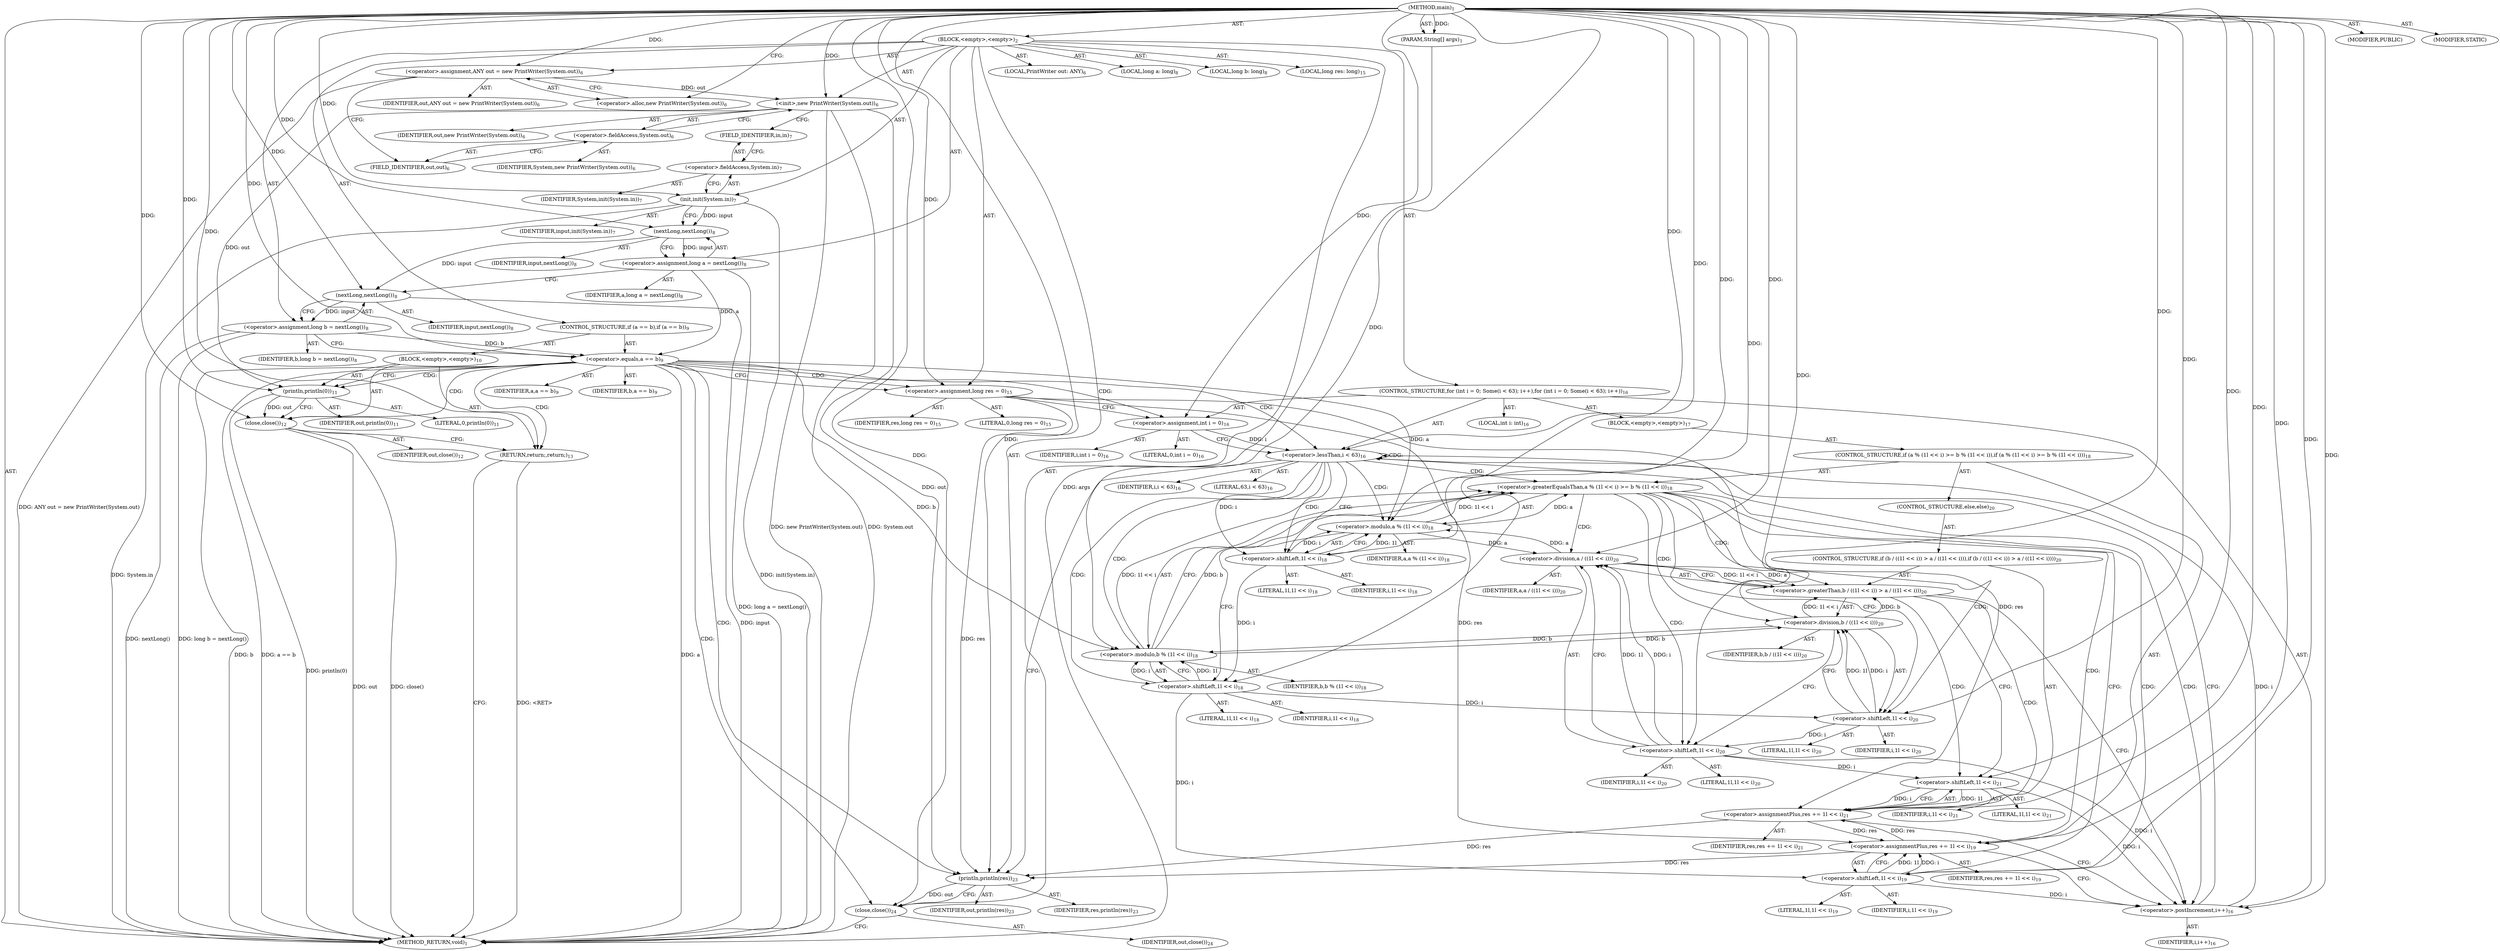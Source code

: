 digraph "main" {  
"19" [label = <(METHOD,main)<SUB>1</SUB>> ]
"20" [label = <(PARAM,String[] args)<SUB>1</SUB>> ]
"21" [label = <(BLOCK,&lt;empty&gt;,&lt;empty&gt;)<SUB>2</SUB>> ]
"4" [label = <(LOCAL,PrintWriter out: ANY)<SUB>6</SUB>> ]
"22" [label = <(&lt;operator&gt;.assignment,ANY out = new PrintWriter(System.out))<SUB>6</SUB>> ]
"23" [label = <(IDENTIFIER,out,ANY out = new PrintWriter(System.out))<SUB>6</SUB>> ]
"24" [label = <(&lt;operator&gt;.alloc,new PrintWriter(System.out))<SUB>6</SUB>> ]
"25" [label = <(&lt;init&gt;,new PrintWriter(System.out))<SUB>6</SUB>> ]
"3" [label = <(IDENTIFIER,out,new PrintWriter(System.out))<SUB>6</SUB>> ]
"26" [label = <(&lt;operator&gt;.fieldAccess,System.out)<SUB>6</SUB>> ]
"27" [label = <(IDENTIFIER,System,new PrintWriter(System.out))<SUB>6</SUB>> ]
"28" [label = <(FIELD_IDENTIFIER,out,out)<SUB>6</SUB>> ]
"29" [label = <(init,init(System.in))<SUB>7</SUB>> ]
"30" [label = <(IDENTIFIER,input,init(System.in))<SUB>7</SUB>> ]
"31" [label = <(&lt;operator&gt;.fieldAccess,System.in)<SUB>7</SUB>> ]
"32" [label = <(IDENTIFIER,System,init(System.in))<SUB>7</SUB>> ]
"33" [label = <(FIELD_IDENTIFIER,in,in)<SUB>7</SUB>> ]
"34" [label = <(LOCAL,long a: long)<SUB>8</SUB>> ]
"35" [label = <(LOCAL,long b: long)<SUB>8</SUB>> ]
"36" [label = <(&lt;operator&gt;.assignment,long a = nextLong())<SUB>8</SUB>> ]
"37" [label = <(IDENTIFIER,a,long a = nextLong())<SUB>8</SUB>> ]
"38" [label = <(nextLong,nextLong())<SUB>8</SUB>> ]
"39" [label = <(IDENTIFIER,input,nextLong())<SUB>8</SUB>> ]
"40" [label = <(&lt;operator&gt;.assignment,long b = nextLong())<SUB>8</SUB>> ]
"41" [label = <(IDENTIFIER,b,long b = nextLong())<SUB>8</SUB>> ]
"42" [label = <(nextLong,nextLong())<SUB>8</SUB>> ]
"43" [label = <(IDENTIFIER,input,nextLong())<SUB>8</SUB>> ]
"44" [label = <(CONTROL_STRUCTURE,if (a == b),if (a == b))<SUB>9</SUB>> ]
"45" [label = <(&lt;operator&gt;.equals,a == b)<SUB>9</SUB>> ]
"46" [label = <(IDENTIFIER,a,a == b)<SUB>9</SUB>> ]
"47" [label = <(IDENTIFIER,b,a == b)<SUB>9</SUB>> ]
"48" [label = <(BLOCK,&lt;empty&gt;,&lt;empty&gt;)<SUB>10</SUB>> ]
"49" [label = <(println,println(0))<SUB>11</SUB>> ]
"50" [label = <(IDENTIFIER,out,println(0))<SUB>11</SUB>> ]
"51" [label = <(LITERAL,0,println(0))<SUB>11</SUB>> ]
"52" [label = <(close,close())<SUB>12</SUB>> ]
"53" [label = <(IDENTIFIER,out,close())<SUB>12</SUB>> ]
"54" [label = <(RETURN,return;,return;)<SUB>13</SUB>> ]
"55" [label = <(LOCAL,long res: long)<SUB>15</SUB>> ]
"56" [label = <(&lt;operator&gt;.assignment,long res = 0)<SUB>15</SUB>> ]
"57" [label = <(IDENTIFIER,res,long res = 0)<SUB>15</SUB>> ]
"58" [label = <(LITERAL,0,long res = 0)<SUB>15</SUB>> ]
"59" [label = <(CONTROL_STRUCTURE,for (int i = 0; Some(i &lt; 63); i++),for (int i = 0; Some(i &lt; 63); i++))<SUB>16</SUB>> ]
"60" [label = <(LOCAL,int i: int)<SUB>16</SUB>> ]
"61" [label = <(&lt;operator&gt;.assignment,int i = 0)<SUB>16</SUB>> ]
"62" [label = <(IDENTIFIER,i,int i = 0)<SUB>16</SUB>> ]
"63" [label = <(LITERAL,0,int i = 0)<SUB>16</SUB>> ]
"64" [label = <(&lt;operator&gt;.lessThan,i &lt; 63)<SUB>16</SUB>> ]
"65" [label = <(IDENTIFIER,i,i &lt; 63)<SUB>16</SUB>> ]
"66" [label = <(LITERAL,63,i &lt; 63)<SUB>16</SUB>> ]
"67" [label = <(&lt;operator&gt;.postIncrement,i++)<SUB>16</SUB>> ]
"68" [label = <(IDENTIFIER,i,i++)<SUB>16</SUB>> ]
"69" [label = <(BLOCK,&lt;empty&gt;,&lt;empty&gt;)<SUB>17</SUB>> ]
"70" [label = <(CONTROL_STRUCTURE,if (a % (1l &lt;&lt; i) &gt;= b % (1l &lt;&lt; i)),if (a % (1l &lt;&lt; i) &gt;= b % (1l &lt;&lt; i)))<SUB>18</SUB>> ]
"71" [label = <(&lt;operator&gt;.greaterEqualsThan,a % (1l &lt;&lt; i) &gt;= b % (1l &lt;&lt; i))<SUB>18</SUB>> ]
"72" [label = <(&lt;operator&gt;.modulo,a % (1l &lt;&lt; i))<SUB>18</SUB>> ]
"73" [label = <(IDENTIFIER,a,a % (1l &lt;&lt; i))<SUB>18</SUB>> ]
"74" [label = <(&lt;operator&gt;.shiftLeft,1l &lt;&lt; i)<SUB>18</SUB>> ]
"75" [label = <(LITERAL,1l,1l &lt;&lt; i)<SUB>18</SUB>> ]
"76" [label = <(IDENTIFIER,i,1l &lt;&lt; i)<SUB>18</SUB>> ]
"77" [label = <(&lt;operator&gt;.modulo,b % (1l &lt;&lt; i))<SUB>18</SUB>> ]
"78" [label = <(IDENTIFIER,b,b % (1l &lt;&lt; i))<SUB>18</SUB>> ]
"79" [label = <(&lt;operator&gt;.shiftLeft,1l &lt;&lt; i)<SUB>18</SUB>> ]
"80" [label = <(LITERAL,1l,1l &lt;&lt; i)<SUB>18</SUB>> ]
"81" [label = <(IDENTIFIER,i,1l &lt;&lt; i)<SUB>18</SUB>> ]
"82" [label = <(&lt;operator&gt;.assignmentPlus,res += 1l &lt;&lt; i)<SUB>19</SUB>> ]
"83" [label = <(IDENTIFIER,res,res += 1l &lt;&lt; i)<SUB>19</SUB>> ]
"84" [label = <(&lt;operator&gt;.shiftLeft,1l &lt;&lt; i)<SUB>19</SUB>> ]
"85" [label = <(LITERAL,1l,1l &lt;&lt; i)<SUB>19</SUB>> ]
"86" [label = <(IDENTIFIER,i,1l &lt;&lt; i)<SUB>19</SUB>> ]
"87" [label = <(CONTROL_STRUCTURE,else,else)<SUB>20</SUB>> ]
"88" [label = <(CONTROL_STRUCTURE,if (b / ((1l &lt;&lt; i)) &gt; a / ((1l &lt;&lt; i))),if (b / ((1l &lt;&lt; i)) &gt; a / ((1l &lt;&lt; i))))<SUB>20</SUB>> ]
"89" [label = <(&lt;operator&gt;.greaterThan,b / ((1l &lt;&lt; i)) &gt; a / ((1l &lt;&lt; i)))<SUB>20</SUB>> ]
"90" [label = <(&lt;operator&gt;.division,b / ((1l &lt;&lt; i)))<SUB>20</SUB>> ]
"91" [label = <(IDENTIFIER,b,b / ((1l &lt;&lt; i)))<SUB>20</SUB>> ]
"92" [label = <(&lt;operator&gt;.shiftLeft,1l &lt;&lt; i)<SUB>20</SUB>> ]
"93" [label = <(LITERAL,1l,1l &lt;&lt; i)<SUB>20</SUB>> ]
"94" [label = <(IDENTIFIER,i,1l &lt;&lt; i)<SUB>20</SUB>> ]
"95" [label = <(&lt;operator&gt;.division,a / ((1l &lt;&lt; i)))<SUB>20</SUB>> ]
"96" [label = <(IDENTIFIER,a,a / ((1l &lt;&lt; i)))<SUB>20</SUB>> ]
"97" [label = <(&lt;operator&gt;.shiftLeft,1l &lt;&lt; i)<SUB>20</SUB>> ]
"98" [label = <(LITERAL,1l,1l &lt;&lt; i)<SUB>20</SUB>> ]
"99" [label = <(IDENTIFIER,i,1l &lt;&lt; i)<SUB>20</SUB>> ]
"100" [label = <(&lt;operator&gt;.assignmentPlus,res += 1l &lt;&lt; i)<SUB>21</SUB>> ]
"101" [label = <(IDENTIFIER,res,res += 1l &lt;&lt; i)<SUB>21</SUB>> ]
"102" [label = <(&lt;operator&gt;.shiftLeft,1l &lt;&lt; i)<SUB>21</SUB>> ]
"103" [label = <(LITERAL,1l,1l &lt;&lt; i)<SUB>21</SUB>> ]
"104" [label = <(IDENTIFIER,i,1l &lt;&lt; i)<SUB>21</SUB>> ]
"105" [label = <(println,println(res))<SUB>23</SUB>> ]
"106" [label = <(IDENTIFIER,out,println(res))<SUB>23</SUB>> ]
"107" [label = <(IDENTIFIER,res,println(res))<SUB>23</SUB>> ]
"108" [label = <(close,close())<SUB>24</SUB>> ]
"109" [label = <(IDENTIFIER,out,close())<SUB>24</SUB>> ]
"110" [label = <(MODIFIER,PUBLIC)> ]
"111" [label = <(MODIFIER,STATIC)> ]
"112" [label = <(METHOD_RETURN,void)<SUB>1</SUB>> ]
  "19" -> "20"  [ label = "AST: "] 
  "19" -> "21"  [ label = "AST: "] 
  "19" -> "110"  [ label = "AST: "] 
  "19" -> "111"  [ label = "AST: "] 
  "19" -> "112"  [ label = "AST: "] 
  "21" -> "4"  [ label = "AST: "] 
  "21" -> "22"  [ label = "AST: "] 
  "21" -> "25"  [ label = "AST: "] 
  "21" -> "29"  [ label = "AST: "] 
  "21" -> "34"  [ label = "AST: "] 
  "21" -> "35"  [ label = "AST: "] 
  "21" -> "36"  [ label = "AST: "] 
  "21" -> "40"  [ label = "AST: "] 
  "21" -> "44"  [ label = "AST: "] 
  "21" -> "55"  [ label = "AST: "] 
  "21" -> "56"  [ label = "AST: "] 
  "21" -> "59"  [ label = "AST: "] 
  "21" -> "105"  [ label = "AST: "] 
  "21" -> "108"  [ label = "AST: "] 
  "22" -> "23"  [ label = "AST: "] 
  "22" -> "24"  [ label = "AST: "] 
  "25" -> "3"  [ label = "AST: "] 
  "25" -> "26"  [ label = "AST: "] 
  "26" -> "27"  [ label = "AST: "] 
  "26" -> "28"  [ label = "AST: "] 
  "29" -> "30"  [ label = "AST: "] 
  "29" -> "31"  [ label = "AST: "] 
  "31" -> "32"  [ label = "AST: "] 
  "31" -> "33"  [ label = "AST: "] 
  "36" -> "37"  [ label = "AST: "] 
  "36" -> "38"  [ label = "AST: "] 
  "38" -> "39"  [ label = "AST: "] 
  "40" -> "41"  [ label = "AST: "] 
  "40" -> "42"  [ label = "AST: "] 
  "42" -> "43"  [ label = "AST: "] 
  "44" -> "45"  [ label = "AST: "] 
  "44" -> "48"  [ label = "AST: "] 
  "45" -> "46"  [ label = "AST: "] 
  "45" -> "47"  [ label = "AST: "] 
  "48" -> "49"  [ label = "AST: "] 
  "48" -> "52"  [ label = "AST: "] 
  "48" -> "54"  [ label = "AST: "] 
  "49" -> "50"  [ label = "AST: "] 
  "49" -> "51"  [ label = "AST: "] 
  "52" -> "53"  [ label = "AST: "] 
  "56" -> "57"  [ label = "AST: "] 
  "56" -> "58"  [ label = "AST: "] 
  "59" -> "60"  [ label = "AST: "] 
  "59" -> "61"  [ label = "AST: "] 
  "59" -> "64"  [ label = "AST: "] 
  "59" -> "67"  [ label = "AST: "] 
  "59" -> "69"  [ label = "AST: "] 
  "61" -> "62"  [ label = "AST: "] 
  "61" -> "63"  [ label = "AST: "] 
  "64" -> "65"  [ label = "AST: "] 
  "64" -> "66"  [ label = "AST: "] 
  "67" -> "68"  [ label = "AST: "] 
  "69" -> "70"  [ label = "AST: "] 
  "70" -> "71"  [ label = "AST: "] 
  "70" -> "82"  [ label = "AST: "] 
  "70" -> "87"  [ label = "AST: "] 
  "71" -> "72"  [ label = "AST: "] 
  "71" -> "77"  [ label = "AST: "] 
  "72" -> "73"  [ label = "AST: "] 
  "72" -> "74"  [ label = "AST: "] 
  "74" -> "75"  [ label = "AST: "] 
  "74" -> "76"  [ label = "AST: "] 
  "77" -> "78"  [ label = "AST: "] 
  "77" -> "79"  [ label = "AST: "] 
  "79" -> "80"  [ label = "AST: "] 
  "79" -> "81"  [ label = "AST: "] 
  "82" -> "83"  [ label = "AST: "] 
  "82" -> "84"  [ label = "AST: "] 
  "84" -> "85"  [ label = "AST: "] 
  "84" -> "86"  [ label = "AST: "] 
  "87" -> "88"  [ label = "AST: "] 
  "88" -> "89"  [ label = "AST: "] 
  "88" -> "100"  [ label = "AST: "] 
  "89" -> "90"  [ label = "AST: "] 
  "89" -> "95"  [ label = "AST: "] 
  "90" -> "91"  [ label = "AST: "] 
  "90" -> "92"  [ label = "AST: "] 
  "92" -> "93"  [ label = "AST: "] 
  "92" -> "94"  [ label = "AST: "] 
  "95" -> "96"  [ label = "AST: "] 
  "95" -> "97"  [ label = "AST: "] 
  "97" -> "98"  [ label = "AST: "] 
  "97" -> "99"  [ label = "AST: "] 
  "100" -> "101"  [ label = "AST: "] 
  "100" -> "102"  [ label = "AST: "] 
  "102" -> "103"  [ label = "AST: "] 
  "102" -> "104"  [ label = "AST: "] 
  "105" -> "106"  [ label = "AST: "] 
  "105" -> "107"  [ label = "AST: "] 
  "108" -> "109"  [ label = "AST: "] 
  "22" -> "28"  [ label = "CFG: "] 
  "25" -> "33"  [ label = "CFG: "] 
  "29" -> "38"  [ label = "CFG: "] 
  "36" -> "42"  [ label = "CFG: "] 
  "40" -> "45"  [ label = "CFG: "] 
  "56" -> "61"  [ label = "CFG: "] 
  "105" -> "108"  [ label = "CFG: "] 
  "108" -> "112"  [ label = "CFG: "] 
  "24" -> "22"  [ label = "CFG: "] 
  "26" -> "25"  [ label = "CFG: "] 
  "31" -> "29"  [ label = "CFG: "] 
  "38" -> "36"  [ label = "CFG: "] 
  "42" -> "40"  [ label = "CFG: "] 
  "45" -> "49"  [ label = "CFG: "] 
  "45" -> "56"  [ label = "CFG: "] 
  "61" -> "64"  [ label = "CFG: "] 
  "64" -> "74"  [ label = "CFG: "] 
  "64" -> "105"  [ label = "CFG: "] 
  "67" -> "64"  [ label = "CFG: "] 
  "28" -> "26"  [ label = "CFG: "] 
  "33" -> "31"  [ label = "CFG: "] 
  "49" -> "52"  [ label = "CFG: "] 
  "52" -> "54"  [ label = "CFG: "] 
  "54" -> "112"  [ label = "CFG: "] 
  "71" -> "84"  [ label = "CFG: "] 
  "71" -> "92"  [ label = "CFG: "] 
  "82" -> "67"  [ label = "CFG: "] 
  "72" -> "79"  [ label = "CFG: "] 
  "77" -> "71"  [ label = "CFG: "] 
  "84" -> "82"  [ label = "CFG: "] 
  "74" -> "72"  [ label = "CFG: "] 
  "79" -> "77"  [ label = "CFG: "] 
  "89" -> "102"  [ label = "CFG: "] 
  "89" -> "67"  [ label = "CFG: "] 
  "100" -> "67"  [ label = "CFG: "] 
  "90" -> "97"  [ label = "CFG: "] 
  "95" -> "89"  [ label = "CFG: "] 
  "102" -> "100"  [ label = "CFG: "] 
  "92" -> "90"  [ label = "CFG: "] 
  "97" -> "95"  [ label = "CFG: "] 
  "19" -> "24"  [ label = "CFG: "] 
  "54" -> "112"  [ label = "DDG: &lt;RET&gt;"] 
  "20" -> "112"  [ label = "DDG: args"] 
  "22" -> "112"  [ label = "DDG: ANY out = new PrintWriter(System.out)"] 
  "25" -> "112"  [ label = "DDG: System.out"] 
  "25" -> "112"  [ label = "DDG: new PrintWriter(System.out)"] 
  "29" -> "112"  [ label = "DDG: System.in"] 
  "29" -> "112"  [ label = "DDG: init(System.in)"] 
  "36" -> "112"  [ label = "DDG: long a = nextLong()"] 
  "42" -> "112"  [ label = "DDG: input"] 
  "40" -> "112"  [ label = "DDG: nextLong()"] 
  "40" -> "112"  [ label = "DDG: long b = nextLong()"] 
  "45" -> "112"  [ label = "DDG: a"] 
  "45" -> "112"  [ label = "DDG: b"] 
  "45" -> "112"  [ label = "DDG: a == b"] 
  "49" -> "112"  [ label = "DDG: println(0)"] 
  "52" -> "112"  [ label = "DDG: out"] 
  "52" -> "112"  [ label = "DDG: close()"] 
  "19" -> "20"  [ label = "DDG: "] 
  "19" -> "22"  [ label = "DDG: "] 
  "38" -> "36"  [ label = "DDG: input"] 
  "42" -> "40"  [ label = "DDG: input"] 
  "19" -> "56"  [ label = "DDG: "] 
  "22" -> "25"  [ label = "DDG: out"] 
  "19" -> "25"  [ label = "DDG: "] 
  "19" -> "29"  [ label = "DDG: "] 
  "19" -> "61"  [ label = "DDG: "] 
  "25" -> "105"  [ label = "DDG: out"] 
  "19" -> "105"  [ label = "DDG: "] 
  "56" -> "105"  [ label = "DDG: res"] 
  "100" -> "105"  [ label = "DDG: res"] 
  "82" -> "105"  [ label = "DDG: res"] 
  "105" -> "108"  [ label = "DDG: out"] 
  "19" -> "108"  [ label = "DDG: "] 
  "29" -> "38"  [ label = "DDG: input"] 
  "19" -> "38"  [ label = "DDG: "] 
  "38" -> "42"  [ label = "DDG: input"] 
  "19" -> "42"  [ label = "DDG: "] 
  "36" -> "45"  [ label = "DDG: a"] 
  "19" -> "45"  [ label = "DDG: "] 
  "40" -> "45"  [ label = "DDG: b"] 
  "19" -> "54"  [ label = "DDG: "] 
  "61" -> "64"  [ label = "DDG: i"] 
  "67" -> "64"  [ label = "DDG: i"] 
  "19" -> "64"  [ label = "DDG: "] 
  "97" -> "67"  [ label = "DDG: i"] 
  "102" -> "67"  [ label = "DDG: i"] 
  "84" -> "67"  [ label = "DDG: i"] 
  "19" -> "67"  [ label = "DDG: "] 
  "25" -> "49"  [ label = "DDG: out"] 
  "19" -> "49"  [ label = "DDG: "] 
  "49" -> "52"  [ label = "DDG: out"] 
  "19" -> "52"  [ label = "DDG: "] 
  "84" -> "82"  [ label = "DDG: 1l"] 
  "84" -> "82"  [ label = "DDG: i"] 
  "72" -> "71"  [ label = "DDG: a"] 
  "72" -> "71"  [ label = "DDG: 1l &lt;&lt; i"] 
  "77" -> "71"  [ label = "DDG: b"] 
  "77" -> "71"  [ label = "DDG: 1l &lt;&lt; i"] 
  "56" -> "82"  [ label = "DDG: res"] 
  "100" -> "82"  [ label = "DDG: res"] 
  "19" -> "82"  [ label = "DDG: "] 
  "45" -> "72"  [ label = "DDG: a"] 
  "95" -> "72"  [ label = "DDG: a"] 
  "19" -> "72"  [ label = "DDG: "] 
  "74" -> "72"  [ label = "DDG: 1l"] 
  "74" -> "72"  [ label = "DDG: i"] 
  "45" -> "77"  [ label = "DDG: b"] 
  "90" -> "77"  [ label = "DDG: b"] 
  "19" -> "77"  [ label = "DDG: "] 
  "79" -> "77"  [ label = "DDG: 1l"] 
  "79" -> "77"  [ label = "DDG: i"] 
  "19" -> "84"  [ label = "DDG: "] 
  "79" -> "84"  [ label = "DDG: i"] 
  "102" -> "100"  [ label = "DDG: 1l"] 
  "102" -> "100"  [ label = "DDG: i"] 
  "19" -> "74"  [ label = "DDG: "] 
  "64" -> "74"  [ label = "DDG: i"] 
  "19" -> "79"  [ label = "DDG: "] 
  "74" -> "79"  [ label = "DDG: i"] 
  "90" -> "89"  [ label = "DDG: b"] 
  "90" -> "89"  [ label = "DDG: 1l &lt;&lt; i"] 
  "95" -> "89"  [ label = "DDG: a"] 
  "95" -> "89"  [ label = "DDG: 1l &lt;&lt; i"] 
  "56" -> "100"  [ label = "DDG: res"] 
  "82" -> "100"  [ label = "DDG: res"] 
  "19" -> "100"  [ label = "DDG: "] 
  "77" -> "90"  [ label = "DDG: b"] 
  "19" -> "90"  [ label = "DDG: "] 
  "92" -> "90"  [ label = "DDG: 1l"] 
  "92" -> "90"  [ label = "DDG: i"] 
  "72" -> "95"  [ label = "DDG: a"] 
  "19" -> "95"  [ label = "DDG: "] 
  "97" -> "95"  [ label = "DDG: 1l"] 
  "97" -> "95"  [ label = "DDG: i"] 
  "19" -> "102"  [ label = "DDG: "] 
  "97" -> "102"  [ label = "DDG: i"] 
  "19" -> "92"  [ label = "DDG: "] 
  "79" -> "92"  [ label = "DDG: i"] 
  "19" -> "97"  [ label = "DDG: "] 
  "92" -> "97"  [ label = "DDG: i"] 
  "45" -> "49"  [ label = "CDG: "] 
  "45" -> "64"  [ label = "CDG: "] 
  "45" -> "52"  [ label = "CDG: "] 
  "45" -> "56"  [ label = "CDG: "] 
  "45" -> "54"  [ label = "CDG: "] 
  "45" -> "61"  [ label = "CDG: "] 
  "45" -> "105"  [ label = "CDG: "] 
  "45" -> "108"  [ label = "CDG: "] 
  "64" -> "77"  [ label = "CDG: "] 
  "64" -> "64"  [ label = "CDG: "] 
  "64" -> "72"  [ label = "CDG: "] 
  "64" -> "67"  [ label = "CDG: "] 
  "64" -> "74"  [ label = "CDG: "] 
  "64" -> "79"  [ label = "CDG: "] 
  "64" -> "71"  [ label = "CDG: "] 
  "71" -> "89"  [ label = "CDG: "] 
  "71" -> "84"  [ label = "CDG: "] 
  "71" -> "95"  [ label = "CDG: "] 
  "71" -> "92"  [ label = "CDG: "] 
  "71" -> "97"  [ label = "CDG: "] 
  "71" -> "82"  [ label = "CDG: "] 
  "71" -> "90"  [ label = "CDG: "] 
  "89" -> "102"  [ label = "CDG: "] 
  "89" -> "100"  [ label = "CDG: "] 
}
